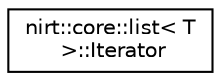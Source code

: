 digraph "Graphical Class Hierarchy"
{
 // LATEX_PDF_SIZE
  edge [fontname="Helvetica",fontsize="10",labelfontname="Helvetica",labelfontsize="10"];
  node [fontname="Helvetica",fontsize="10",shape=record];
  rankdir="LR";
  Node0 [label="nirt::core::list\< T\l \>::Iterator",height=0.2,width=0.4,color="black", fillcolor="white", style="filled",URL="$classnirt_1_1core_1_1list_1_1Iterator.html",tooltip="List iterator."];
}
